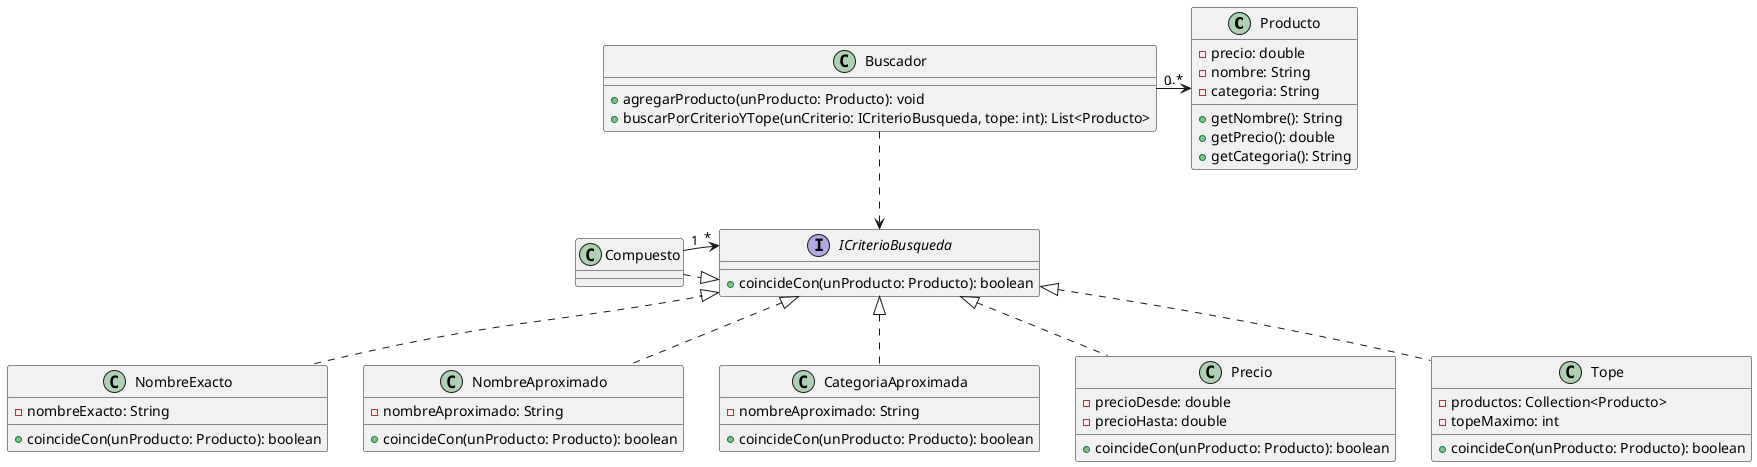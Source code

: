 @startuml

Class Producto{
    -precio: double
    -nombre: String
    -categoria: String
    +getNombre(): String
    +getPrecio(): double
    +getCategoria(): String
}

Class Buscador{

    +agregarProducto(unProducto: Producto): void
    +buscarPorCriterioYTope(unCriterio: ICriterioBusqueda, tope: int): List<Producto>

}


Interface ICriterioBusqueda{
    +coincideCon(unProducto: Producto): boolean
}

Class NombreExacto{
    -nombreExacto: String
    +coincideCon(unProducto: Producto): boolean
}

Class NombreAproximado{
    -nombreAproximado: String
    +coincideCon(unProducto: Producto): boolean
}

Class CategoriaAproximada{
    -nombreAproximado: String
    +coincideCon(unProducto: Producto): boolean
}

Class Precio{
    -precioDesde: double
    -precioHasta: double
    +coincideCon(unProducto: Producto): boolean
}

Class Tope{
    -productos: Collection<Producto>
    -topeMaximo: int
    +coincideCon(unProducto: Producto): boolean
}


Buscador "0" -right-> "..*" Producto

Buscador ..> ICriterioBusqueda

Compuesto ...|> ICriterioBusqueda
NombreExacto .up.|> ICriterioBusqueda
NombreAproximado .up.|> ICriterioBusqueda
CategoriaAproximada .up.|> ICriterioBusqueda
Precio .up.|> ICriterioBusqueda
Tope .up.|> ICriterioBusqueda

Compuesto "1" -right-> "*" ICriterioBusqueda


@enduml